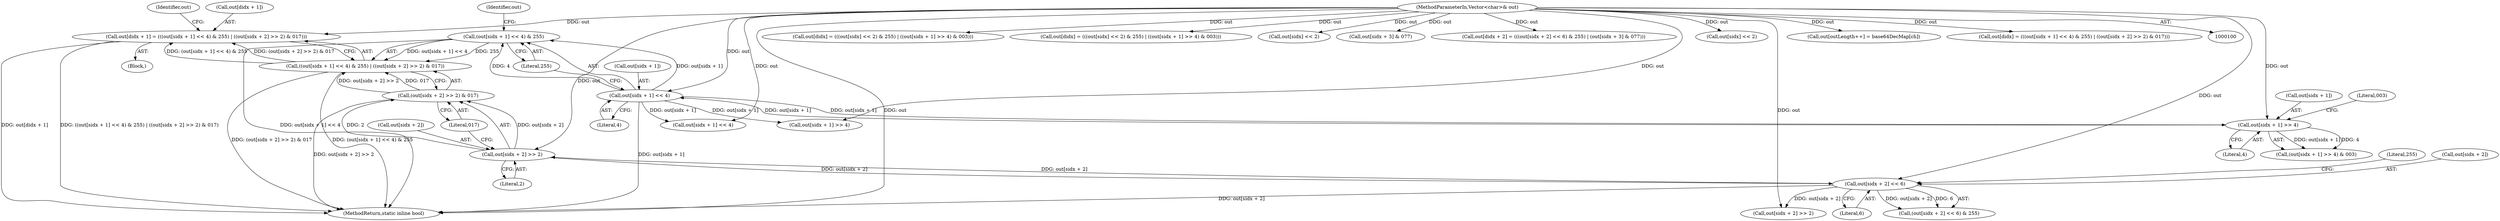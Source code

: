 digraph "0_Chrome_91b27188b728e90c651c55a985d23ad0c26eb662@array" {
"1000317" [label="(Call,out[didx + 1] = (((out[sidx + 1] << 4) & 255) | ((out[sidx + 2] >> 2) & 017)))"];
"1000323" [label="(Call,((out[sidx + 1] << 4) & 255) | ((out[sidx + 2] >> 2) & 017))"];
"1000324" [label="(Call,(out[sidx + 1] << 4) & 255)"];
"1000325" [label="(Call,out[sidx + 1] << 4)"];
"1000309" [label="(Call,out[sidx + 1] >> 4)"];
"1000103" [label="(MethodParameterIn,Vector<char>& out)"];
"1000333" [label="(Call,(out[sidx + 2] >> 2) & 017)"];
"1000334" [label="(Call,out[sidx + 2] >> 2)"];
"1000350" [label="(Call,out[sidx + 2] << 6)"];
"1000315" [label="(Literal,4)"];
"1000356" [label="(Literal,6)"];
"1000310" [label="(Call,out[sidx + 1])"];
"1000103" [label="(MethodParameterIn,Vector<char>& out)"];
"1000309" [label="(Call,out[sidx + 1] >> 4)"];
"1000308" [label="(Call,(out[sidx + 1] >> 4) & 003)"];
"1000332" [label="(Literal,255)"];
"1000375" [label="(Call,out[didx] = (((out[sidx] << 2) & 255) | ((out[sidx + 1] >> 4) & 003)))"];
"1000432" [label="(MethodReturn,static inline bool)"];
"1000296" [label="(Call,out[didx] = (((out[sidx] << 2) & 255) | ((out[sidx + 1] >> 4) & 003)))"];
"1000357" [label="(Literal,255)"];
"1000325" [label="(Call,out[sidx + 1] << 4)"];
"1000326" [label="(Call,out[sidx + 1])"];
"1000324" [label="(Call,(out[sidx + 1] << 4) & 255)"];
"1000302" [label="(Call,out[sidx] << 2)"];
"1000336" [label="(Identifier,out)"];
"1000340" [label="(Literal,2)"];
"1000318" [label="(Call,out[didx + 1])"];
"1000333" [label="(Call,(out[sidx + 2] >> 2) & 017)"];
"1000358" [label="(Call,out[sidx + 3] & 077)"];
"1000342" [label="(Call,out[didx + 2] = (((out[sidx + 2] << 6) & 255) | (out[sidx + 3] & 077)))"];
"1000351" [label="(Call,out[sidx + 2])"];
"1000316" [label="(Literal,003)"];
"1000407" [label="(Call,out[sidx + 1] << 4)"];
"1000381" [label="(Call,out[sidx] << 2)"];
"1000388" [label="(Call,out[sidx + 1] >> 4)"];
"1000341" [label="(Literal,017)"];
"1000334" [label="(Call,out[sidx + 2] >> 2)"];
"1000416" [label="(Call,out[sidx + 2] >> 2)"];
"1000317" [label="(Call,out[didx + 1] = (((out[sidx + 1] << 4) & 255) | ((out[sidx + 2] >> 2) & 017)))"];
"1000331" [label="(Literal,4)"];
"1000349" [label="(Call,(out[sidx + 2] << 6) & 255)"];
"1000205" [label="(Call,out[outLength++] = base64DecMap[ch])"];
"1000350" [label="(Call,out[sidx + 2] << 6)"];
"1000295" [label="(Block,)"];
"1000344" [label="(Identifier,out)"];
"1000335" [label="(Call,out[sidx + 2])"];
"1000323" [label="(Call,((out[sidx + 1] << 4) & 255) | ((out[sidx + 2] >> 2) & 017))"];
"1000401" [label="(Call,out[didx] = (((out[sidx + 1] << 4) & 255) | ((out[sidx + 2] >> 2) & 017)))"];
"1000317" -> "1000295"  [label="AST: "];
"1000317" -> "1000323"  [label="CFG: "];
"1000318" -> "1000317"  [label="AST: "];
"1000323" -> "1000317"  [label="AST: "];
"1000344" -> "1000317"  [label="CFG: "];
"1000317" -> "1000432"  [label="DDG: out[didx + 1]"];
"1000317" -> "1000432"  [label="DDG: ((out[sidx + 1] << 4) & 255) | ((out[sidx + 2] >> 2) & 017)"];
"1000323" -> "1000317"  [label="DDG: (out[sidx + 1] << 4) & 255"];
"1000323" -> "1000317"  [label="DDG: (out[sidx + 2] >> 2) & 017"];
"1000103" -> "1000317"  [label="DDG: out"];
"1000323" -> "1000333"  [label="CFG: "];
"1000324" -> "1000323"  [label="AST: "];
"1000333" -> "1000323"  [label="AST: "];
"1000323" -> "1000432"  [label="DDG: (out[sidx + 2] >> 2) & 017"];
"1000323" -> "1000432"  [label="DDG: (out[sidx + 1] << 4) & 255"];
"1000324" -> "1000323"  [label="DDG: out[sidx + 1] << 4"];
"1000324" -> "1000323"  [label="DDG: 255"];
"1000333" -> "1000323"  [label="DDG: out[sidx + 2] >> 2"];
"1000333" -> "1000323"  [label="DDG: 017"];
"1000324" -> "1000332"  [label="CFG: "];
"1000325" -> "1000324"  [label="AST: "];
"1000332" -> "1000324"  [label="AST: "];
"1000336" -> "1000324"  [label="CFG: "];
"1000324" -> "1000432"  [label="DDG: out[sidx + 1] << 4"];
"1000325" -> "1000324"  [label="DDG: out[sidx + 1]"];
"1000325" -> "1000324"  [label="DDG: 4"];
"1000325" -> "1000331"  [label="CFG: "];
"1000326" -> "1000325"  [label="AST: "];
"1000331" -> "1000325"  [label="AST: "];
"1000332" -> "1000325"  [label="CFG: "];
"1000325" -> "1000432"  [label="DDG: out[sidx + 1]"];
"1000325" -> "1000309"  [label="DDG: out[sidx + 1]"];
"1000309" -> "1000325"  [label="DDG: out[sidx + 1]"];
"1000103" -> "1000325"  [label="DDG: out"];
"1000325" -> "1000388"  [label="DDG: out[sidx + 1]"];
"1000325" -> "1000407"  [label="DDG: out[sidx + 1]"];
"1000309" -> "1000308"  [label="AST: "];
"1000309" -> "1000315"  [label="CFG: "];
"1000310" -> "1000309"  [label="AST: "];
"1000315" -> "1000309"  [label="AST: "];
"1000316" -> "1000309"  [label="CFG: "];
"1000309" -> "1000308"  [label="DDG: out[sidx + 1]"];
"1000309" -> "1000308"  [label="DDG: 4"];
"1000103" -> "1000309"  [label="DDG: out"];
"1000103" -> "1000100"  [label="AST: "];
"1000103" -> "1000432"  [label="DDG: out"];
"1000103" -> "1000205"  [label="DDG: out"];
"1000103" -> "1000296"  [label="DDG: out"];
"1000103" -> "1000302"  [label="DDG: out"];
"1000103" -> "1000334"  [label="DDG: out"];
"1000103" -> "1000342"  [label="DDG: out"];
"1000103" -> "1000350"  [label="DDG: out"];
"1000103" -> "1000358"  [label="DDG: out"];
"1000103" -> "1000375"  [label="DDG: out"];
"1000103" -> "1000381"  [label="DDG: out"];
"1000103" -> "1000388"  [label="DDG: out"];
"1000103" -> "1000401"  [label="DDG: out"];
"1000103" -> "1000407"  [label="DDG: out"];
"1000103" -> "1000416"  [label="DDG: out"];
"1000333" -> "1000341"  [label="CFG: "];
"1000334" -> "1000333"  [label="AST: "];
"1000341" -> "1000333"  [label="AST: "];
"1000333" -> "1000432"  [label="DDG: out[sidx + 2] >> 2"];
"1000334" -> "1000333"  [label="DDG: out[sidx + 2]"];
"1000334" -> "1000333"  [label="DDG: 2"];
"1000334" -> "1000340"  [label="CFG: "];
"1000335" -> "1000334"  [label="AST: "];
"1000340" -> "1000334"  [label="AST: "];
"1000341" -> "1000334"  [label="CFG: "];
"1000350" -> "1000334"  [label="DDG: out[sidx + 2]"];
"1000334" -> "1000350"  [label="DDG: out[sidx + 2]"];
"1000350" -> "1000349"  [label="AST: "];
"1000350" -> "1000356"  [label="CFG: "];
"1000351" -> "1000350"  [label="AST: "];
"1000356" -> "1000350"  [label="AST: "];
"1000357" -> "1000350"  [label="CFG: "];
"1000350" -> "1000432"  [label="DDG: out[sidx + 2]"];
"1000350" -> "1000349"  [label="DDG: out[sidx + 2]"];
"1000350" -> "1000349"  [label="DDG: 6"];
"1000350" -> "1000416"  [label="DDG: out[sidx + 2]"];
}
